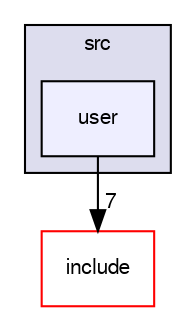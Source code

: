 digraph "src/user" {
  bgcolor=transparent;
  compound=true
  node [ fontsize="10", fontname="FreeSans"];
  edge [ labelfontsize="10", labelfontname="FreeSans"];
  subgraph clusterdir_68267d1309a1af8e8297ef4c3efbcdba {
    graph [ bgcolor="#ddddee", pencolor="black", label="src" fontname="FreeSans", fontsize="10", URL="dir_68267d1309a1af8e8297ef4c3efbcdba.html"]
  dir_8b0164eb0fb74115683f9812cb2f78f0 [shape=box, label="user", style="filled", fillcolor="#eeeeff", pencolor="black", URL="dir_8b0164eb0fb74115683f9812cb2f78f0.html"];
  }
  dir_d44c64559bbebec7f509842c48db8b23 [shape=box label="include" color="red" URL="dir_d44c64559bbebec7f509842c48db8b23.html"];
  dir_8b0164eb0fb74115683f9812cb2f78f0->dir_d44c64559bbebec7f509842c48db8b23 [headlabel="7", labeldistance=1.5 headhref="dir_000015_000000.html"];
}
